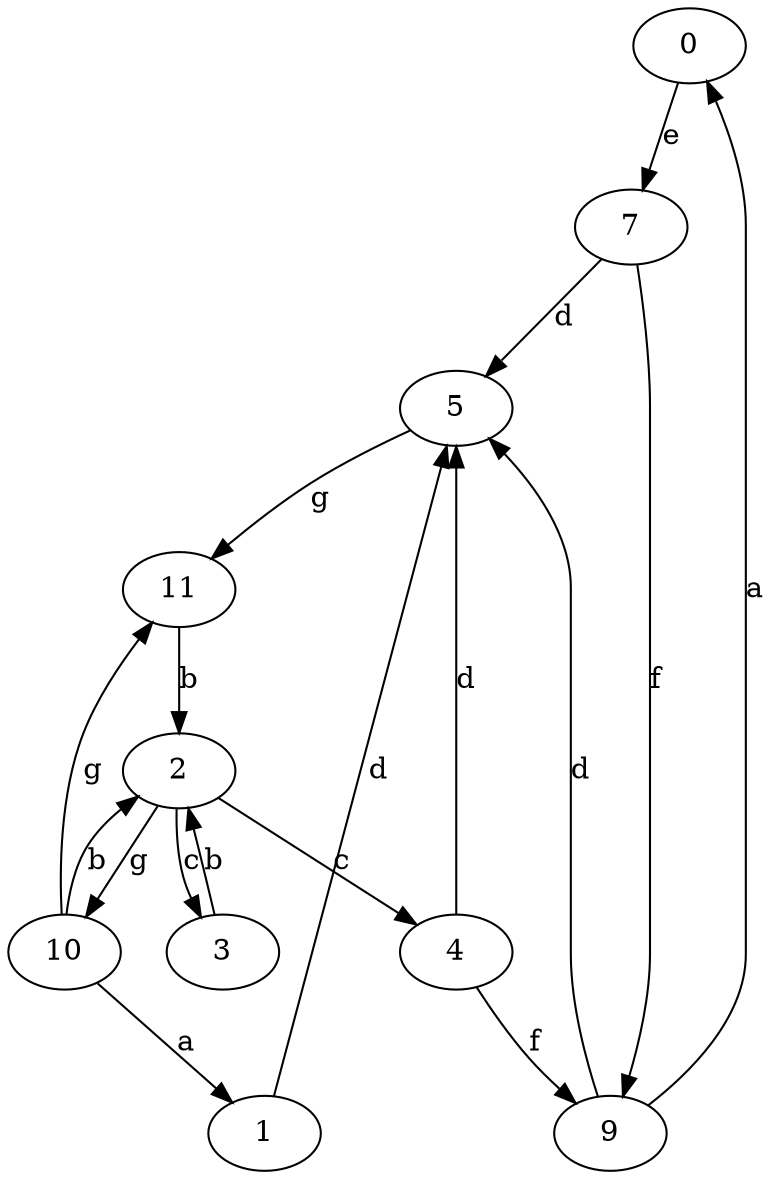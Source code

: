 strict digraph  {
0;
1;
2;
3;
4;
5;
7;
9;
10;
11;
0 -> 7  [label=e];
1 -> 5  [label=d];
2 -> 3  [label=c];
2 -> 4  [label=c];
2 -> 10  [label=g];
3 -> 2  [label=b];
4 -> 5  [label=d];
4 -> 9  [label=f];
5 -> 11  [label=g];
7 -> 5  [label=d];
7 -> 9  [label=f];
9 -> 0  [label=a];
9 -> 5  [label=d];
10 -> 1  [label=a];
10 -> 2  [label=b];
10 -> 11  [label=g];
11 -> 2  [label=b];
}
